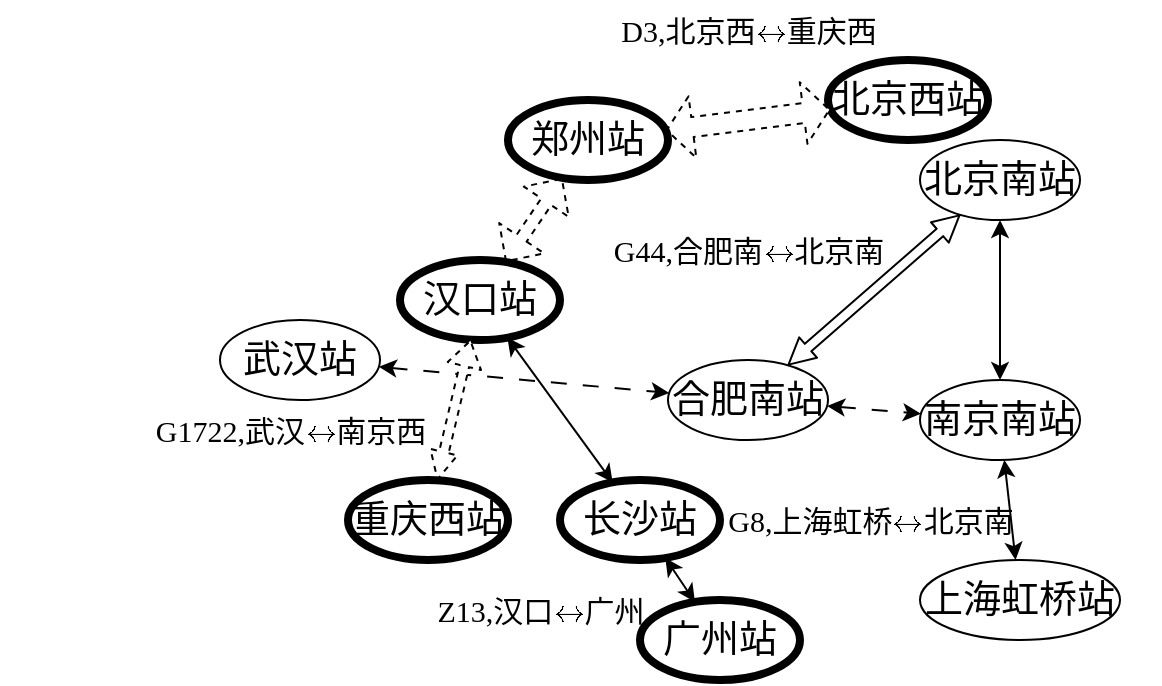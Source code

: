 <mxfile>
    <diagram id="JI69uU-r_rz0Cma46QbT" name="第 1 页">
        <mxGraphModel dx="1442" dy="807" grid="1" gridSize="10" guides="1" tooltips="1" connect="1" arrows="1" fold="1" page="1" pageScale="1" pageWidth="827" pageHeight="1169" math="1" shadow="0">
            <root>
                <mxCell id="0"/>
                <mxCell id="1" parent="0"/>
                <mxCell id="21" style="edgeStyle=none;html=1;strokeColor=default;strokeWidth=1;fontFamily=SimSun;fontSize=19;startArrow=classic;startFill=1;dashed=1;dashPattern=8 8;" parent="1" source="2" target="8" edge="1">
                    <mxGeometry relative="1" as="geometry"/>
                </mxCell>
                <mxCell id="2" value="武汉站" style="ellipse;whiteSpace=wrap;html=1;fontSize=19;fontFamily=SimSun;" parent="1" vertex="1">
                    <mxGeometry x="150" y="180" width="80" height="40" as="geometry"/>
                </mxCell>
                <mxCell id="3" value="北京西站" style="ellipse;whiteSpace=wrap;html=1;fontSize=19;fontFamily=SimSun;strokeWidth=4;" parent="1" vertex="1">
                    <mxGeometry x="454" y="50" width="80" height="40" as="geometry"/>
                </mxCell>
                <mxCell id="27" style="edgeStyle=none;shape=flexArrow;html=1;dashed=1;strokeColor=default;strokeWidth=1;fontFamily=SimSun;fontSize=19;startArrow=classic;startFill=1;startSize=4.303;endSize=4.303;width=6.047;fillColor=default;" parent="1" source="4" target="12" edge="1">
                    <mxGeometry relative="1" as="geometry"/>
                </mxCell>
                <mxCell id="4" value="汉口站" style="ellipse;whiteSpace=wrap;html=1;fontSize=19;fontFamily=SimSun;strokeWidth=4;" parent="1" vertex="1">
                    <mxGeometry x="240" y="150" width="80" height="40" as="geometry"/>
                </mxCell>
                <mxCell id="17" style="edgeStyle=none;shape=flexArrow;html=1;strokeWidth=1;fontFamily=SimSun;fontSize=19;startArrow=classic;startFill=1;strokeColor=default;dashed=1;width=4.808;endSize=4;startSize=4.313;startWidth=8.09;endWidth=11.309;fillColor=default;" parent="1" source="5" target="4" edge="1">
                    <mxGeometry relative="1" as="geometry"/>
                </mxCell>
                <mxCell id="5" value="重庆西站" style="ellipse;whiteSpace=wrap;html=1;fontSize=19;fontFamily=SimSun;strokeWidth=4;" parent="1" vertex="1">
                    <mxGeometry x="214" y="260" width="80" height="40" as="geometry"/>
                </mxCell>
                <mxCell id="14" style="edgeStyle=none;html=1;fontFamily=SimSun;fontSize=19;startArrow=classic;startFill=1;" parent="1" source="6" target="4" edge="1">
                    <mxGeometry relative="1" as="geometry"/>
                </mxCell>
                <mxCell id="6" value="长沙站" style="ellipse;whiteSpace=wrap;html=1;fontSize=19;fontFamily=SimSun;strokeWidth=4;" parent="1" vertex="1">
                    <mxGeometry x="320" y="260" width="80" height="40" as="geometry"/>
                </mxCell>
                <mxCell id="13" style="edgeStyle=none;html=1;fontFamily=SimSun;fontSize=19;startArrow=classic;startFill=1;" parent="1" source="7" target="6" edge="1">
                    <mxGeometry relative="1" as="geometry"/>
                </mxCell>
                <mxCell id="7" value="广州站" style="ellipse;whiteSpace=wrap;html=1;fontSize=19;fontFamily=SimSun;strokeWidth=4;" parent="1" vertex="1">
                    <mxGeometry x="360" y="320" width="80" height="40" as="geometry"/>
                </mxCell>
                <mxCell id="22" style="edgeStyle=none;html=1;dashed=1;dashPattern=8 8;strokeColor=default;strokeWidth=1;fontFamily=SimSun;fontSize=19;startArrow=classic;startFill=1;" parent="1" source="8" target="10" edge="1">
                    <mxGeometry relative="1" as="geometry"/>
                </mxCell>
                <mxCell id="8" value="合肥南站" style="ellipse;whiteSpace=wrap;html=1;fontSize=19;fontFamily=SimSun;" parent="1" vertex="1">
                    <mxGeometry x="374" y="200" width="80" height="40" as="geometry"/>
                </mxCell>
                <mxCell id="20" style="edgeStyle=none;shape=flexArrow;html=1;strokeColor=default;strokeWidth=1;fontFamily=SimSun;fontSize=19;startArrow=classic;startFill=1;endSize=4;startSize=4;startWidth=7.586;endWidth=7.586;width=4.93;fillColor=default;" parent="1" source="9" target="8" edge="1">
                    <mxGeometry relative="1" as="geometry"/>
                </mxCell>
                <mxCell id="23" style="edgeStyle=none;html=1;strokeColor=default;strokeWidth=1;fontFamily=SimSun;fontSize=19;startArrow=classic;startFill=1;" parent="1" source="9" target="10" edge="1">
                    <mxGeometry relative="1" as="geometry"/>
                </mxCell>
                <mxCell id="9" value="北京南站" style="ellipse;whiteSpace=wrap;html=1;fontSize=19;fontFamily=SimSun;" parent="1" vertex="1">
                    <mxGeometry x="500" y="90" width="80" height="40" as="geometry"/>
                </mxCell>
                <mxCell id="25" style="edgeStyle=none;html=1;strokeColor=default;strokeWidth=1;fontFamily=SimSun;fontSize=19;startArrow=classic;startFill=1;" parent="1" source="10" target="11" edge="1">
                    <mxGeometry relative="1" as="geometry"/>
                </mxCell>
                <mxCell id="10" value="南京南站" style="ellipse;whiteSpace=wrap;html=1;fontSize=19;fontFamily=SimSun;" parent="1" vertex="1">
                    <mxGeometry x="500" y="210" width="80" height="40" as="geometry"/>
                </mxCell>
                <mxCell id="11" value="上海虹桥站" style="ellipse;whiteSpace=wrap;html=1;fontSize=19;fontFamily=SimSun;" parent="1" vertex="1">
                    <mxGeometry x="500" y="300" width="100" height="40" as="geometry"/>
                </mxCell>
                <mxCell id="28" style="edgeStyle=none;shape=flexArrow;html=1;dashed=1;strokeColor=default;strokeWidth=1;fontFamily=SimSun;fontSize=19;startArrow=classic;startFill=1;startSize=4;endSize=4;fillColor=default;" parent="1" source="12" target="3" edge="1">
                    <mxGeometry relative="1" as="geometry"/>
                </mxCell>
                <mxCell id="12" value="郑州站" style="ellipse;whiteSpace=wrap;html=1;fontSize=19;fontFamily=SimSun;strokeWidth=4;" parent="1" vertex="1">
                    <mxGeometry x="294" y="70" width="80" height="40" as="geometry"/>
                </mxCell>
                <mxCell id="31" value="G1722,武汉\(\leftrightarrow\)南京西" style="text;html=1;align=center;verticalAlign=middle;resizable=0;points=[];autosize=1;strokeColor=none;fillColor=none;fontSize=15;fontFamily=SimSun;" parent="1" vertex="1">
                    <mxGeometry x="40" y="220" width="290" height="30" as="geometry"/>
                </mxCell>
                <mxCell id="32" value="G44,合肥南\(\leftrightarrow\)北京南" style="text;html=1;align=center;verticalAlign=middle;resizable=0;points=[];autosize=1;strokeColor=none;fillColor=none;fontSize=15;fontFamily=SimSun;" parent="1" vertex="1">
                    <mxGeometry x="269" y="130" width="290" height="30" as="geometry"/>
                </mxCell>
                <mxCell id="34" value="D3,北京西\(\leftrightarrow\)重庆西" style="text;html=1;align=center;verticalAlign=middle;resizable=0;points=[];autosize=1;strokeColor=none;fillColor=none;fontSize=15;fontFamily=SimSun;" parent="1" vertex="1">
                    <mxGeometry x="274" y="20" width="280" height="30" as="geometry"/>
                </mxCell>
                <mxCell id="35" value="Z13,汉口\(\leftrightarrow\)广州" style="text;html=1;align=center;verticalAlign=middle;resizable=0;points=[];autosize=1;strokeColor=none;fillColor=none;fontSize=15;fontFamily=SimSun;" parent="1" vertex="1">
                    <mxGeometry x="180" y="310" width="260" height="30" as="geometry"/>
                </mxCell>
                <mxCell id="36" value="G8,上海虹桥\(\leftrightarrow\)北京南" style="text;html=1;align=center;verticalAlign=middle;resizable=0;points=[];autosize=1;strokeColor=none;fillColor=none;fontSize=15;fontFamily=SimSun;" parent="1" vertex="1">
                    <mxGeometry x="330" y="265" width="290" height="30" as="geometry"/>
                </mxCell>
            </root>
        </mxGraphModel>
    </diagram>
</mxfile>